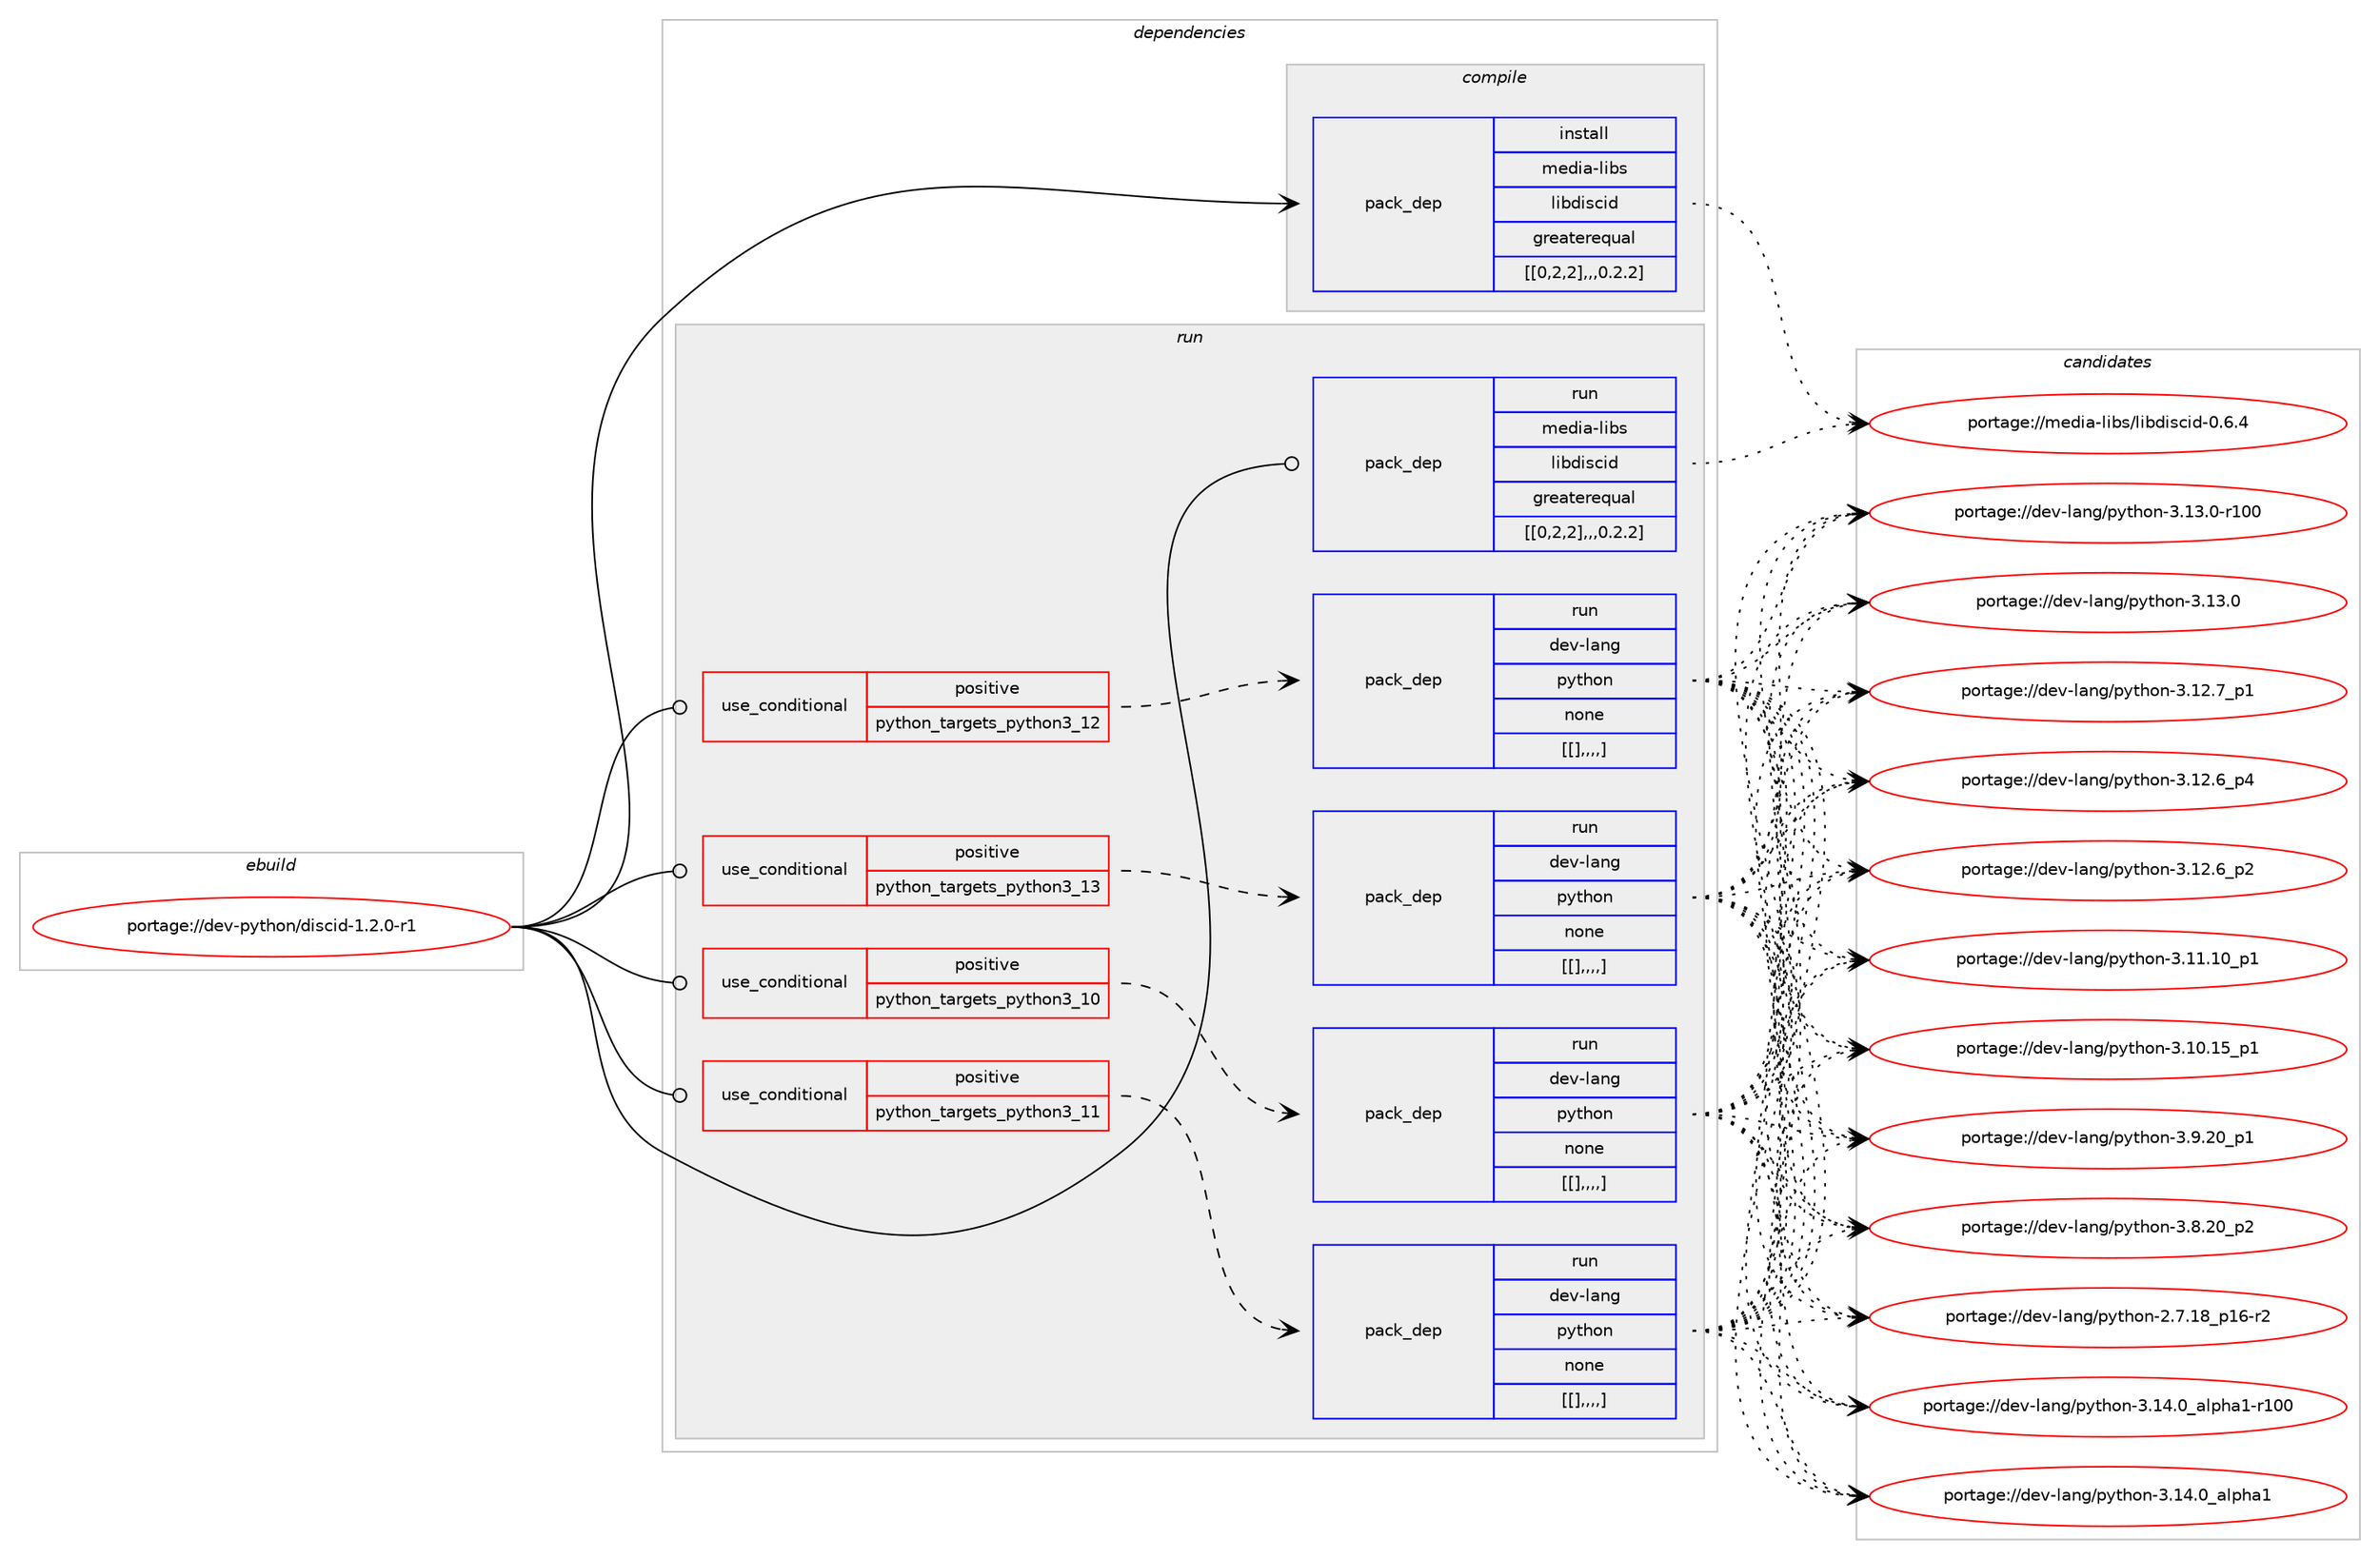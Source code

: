 digraph prolog {

# *************
# Graph options
# *************

newrank=true;
concentrate=true;
compound=true;
graph [rankdir=LR,fontname=Helvetica,fontsize=10,ranksep=1.5];#, ranksep=2.5, nodesep=0.2];
edge  [arrowhead=vee];
node  [fontname=Helvetica,fontsize=10];

# **********
# The ebuild
# **********

subgraph cluster_leftcol {
color=gray;
label=<<i>ebuild</i>>;
id [label="portage://dev-python/discid-1.2.0-r1", color=red, width=4, href="../dev-python/discid-1.2.0-r1.svg"];
}

# ****************
# The dependencies
# ****************

subgraph cluster_midcol {
color=gray;
label=<<i>dependencies</i>>;
subgraph cluster_compile {
fillcolor="#eeeeee";
style=filled;
label=<<i>compile</i>>;
subgraph pack114643 {
dependency150223 [label=<<TABLE BORDER="0" CELLBORDER="1" CELLSPACING="0" CELLPADDING="4" WIDTH="220"><TR><TD ROWSPAN="6" CELLPADDING="30">pack_dep</TD></TR><TR><TD WIDTH="110">install</TD></TR><TR><TD>media-libs</TD></TR><TR><TD>libdiscid</TD></TR><TR><TD>greaterequal</TD></TR><TR><TD>[[0,2,2],,,0.2.2]</TD></TR></TABLE>>, shape=none, color=blue];
}
id:e -> dependency150223:w [weight=20,style="solid",arrowhead="vee"];
}
subgraph cluster_compileandrun {
fillcolor="#eeeeee";
style=filled;
label=<<i>compile and run</i>>;
}
subgraph cluster_run {
fillcolor="#eeeeee";
style=filled;
label=<<i>run</i>>;
subgraph cond34276 {
dependency150342 [label=<<TABLE BORDER="0" CELLBORDER="1" CELLSPACING="0" CELLPADDING="4"><TR><TD ROWSPAN="3" CELLPADDING="10">use_conditional</TD></TR><TR><TD>positive</TD></TR><TR><TD>python_targets_python3_10</TD></TR></TABLE>>, shape=none, color=red];
subgraph pack114720 {
dependency150361 [label=<<TABLE BORDER="0" CELLBORDER="1" CELLSPACING="0" CELLPADDING="4" WIDTH="220"><TR><TD ROWSPAN="6" CELLPADDING="30">pack_dep</TD></TR><TR><TD WIDTH="110">run</TD></TR><TR><TD>dev-lang</TD></TR><TR><TD>python</TD></TR><TR><TD>none</TD></TR><TR><TD>[[],,,,]</TD></TR></TABLE>>, shape=none, color=blue];
}
dependency150342:e -> dependency150361:w [weight=20,style="dashed",arrowhead="vee"];
}
id:e -> dependency150342:w [weight=20,style="solid",arrowhead="odot"];
subgraph cond34335 {
dependency150403 [label=<<TABLE BORDER="0" CELLBORDER="1" CELLSPACING="0" CELLPADDING="4"><TR><TD ROWSPAN="3" CELLPADDING="10">use_conditional</TD></TR><TR><TD>positive</TD></TR><TR><TD>python_targets_python3_11</TD></TR></TABLE>>, shape=none, color=red];
subgraph pack114751 {
dependency150444 [label=<<TABLE BORDER="0" CELLBORDER="1" CELLSPACING="0" CELLPADDING="4" WIDTH="220"><TR><TD ROWSPAN="6" CELLPADDING="30">pack_dep</TD></TR><TR><TD WIDTH="110">run</TD></TR><TR><TD>dev-lang</TD></TR><TR><TD>python</TD></TR><TR><TD>none</TD></TR><TR><TD>[[],,,,]</TD></TR></TABLE>>, shape=none, color=blue];
}
dependency150403:e -> dependency150444:w [weight=20,style="dashed",arrowhead="vee"];
}
id:e -> dependency150403:w [weight=20,style="solid",arrowhead="odot"];
subgraph cond34363 {
dependency150465 [label=<<TABLE BORDER="0" CELLBORDER="1" CELLSPACING="0" CELLPADDING="4"><TR><TD ROWSPAN="3" CELLPADDING="10">use_conditional</TD></TR><TR><TD>positive</TD></TR><TR><TD>python_targets_python3_12</TD></TR></TABLE>>, shape=none, color=red];
subgraph pack114788 {
dependency150508 [label=<<TABLE BORDER="0" CELLBORDER="1" CELLSPACING="0" CELLPADDING="4" WIDTH="220"><TR><TD ROWSPAN="6" CELLPADDING="30">pack_dep</TD></TR><TR><TD WIDTH="110">run</TD></TR><TR><TD>dev-lang</TD></TR><TR><TD>python</TD></TR><TR><TD>none</TD></TR><TR><TD>[[],,,,]</TD></TR></TABLE>>, shape=none, color=blue];
}
dependency150465:e -> dependency150508:w [weight=20,style="dashed",arrowhead="vee"];
}
id:e -> dependency150465:w [weight=20,style="solid",arrowhead="odot"];
subgraph cond34395 {
dependency150527 [label=<<TABLE BORDER="0" CELLBORDER="1" CELLSPACING="0" CELLPADDING="4"><TR><TD ROWSPAN="3" CELLPADDING="10">use_conditional</TD></TR><TR><TD>positive</TD></TR><TR><TD>python_targets_python3_13</TD></TR></TABLE>>, shape=none, color=red];
subgraph pack114824 {
dependency150550 [label=<<TABLE BORDER="0" CELLBORDER="1" CELLSPACING="0" CELLPADDING="4" WIDTH="220"><TR><TD ROWSPAN="6" CELLPADDING="30">pack_dep</TD></TR><TR><TD WIDTH="110">run</TD></TR><TR><TD>dev-lang</TD></TR><TR><TD>python</TD></TR><TR><TD>none</TD></TR><TR><TD>[[],,,,]</TD></TR></TABLE>>, shape=none, color=blue];
}
dependency150527:e -> dependency150550:w [weight=20,style="dashed",arrowhead="vee"];
}
id:e -> dependency150527:w [weight=20,style="solid",arrowhead="odot"];
subgraph pack114865 {
dependency150652 [label=<<TABLE BORDER="0" CELLBORDER="1" CELLSPACING="0" CELLPADDING="4" WIDTH="220"><TR><TD ROWSPAN="6" CELLPADDING="30">pack_dep</TD></TR><TR><TD WIDTH="110">run</TD></TR><TR><TD>media-libs</TD></TR><TR><TD>libdiscid</TD></TR><TR><TD>greaterequal</TD></TR><TR><TD>[[0,2,2],,,0.2.2]</TD></TR></TABLE>>, shape=none, color=blue];
}
id:e -> dependency150652:w [weight=20,style="solid",arrowhead="odot"];
}
}

# **************
# The candidates
# **************

subgraph cluster_choices {
rank=same;
color=gray;
label=<<i>candidates</i>>;

subgraph choice114659 {
color=black;
nodesep=1;
choice109101100105974510810598115471081059810010511599105100454846544652 [label="portage://media-libs/libdiscid-0.6.4", color=red, width=4,href="../media-libs/libdiscid-0.6.4.svg"];
dependency150223:e -> choice109101100105974510810598115471081059810010511599105100454846544652:w [style=dotted,weight="100"];
}
subgraph choice114672 {
color=black;
nodesep=1;
choice100101118451089711010347112121116104111110455146495246489597108112104974945114494848 [label="portage://dev-lang/python-3.14.0_alpha1-r100", color=red, width=4,href="../dev-lang/python-3.14.0_alpha1-r100.svg"];
choice1001011184510897110103471121211161041111104551464952464895971081121049749 [label="portage://dev-lang/python-3.14.0_alpha1", color=red, width=4,href="../dev-lang/python-3.14.0_alpha1.svg"];
choice1001011184510897110103471121211161041111104551464951464845114494848 [label="portage://dev-lang/python-3.13.0-r100", color=red, width=4,href="../dev-lang/python-3.13.0-r100.svg"];
choice10010111845108971101034711212111610411111045514649514648 [label="portage://dev-lang/python-3.13.0", color=red, width=4,href="../dev-lang/python-3.13.0.svg"];
choice100101118451089711010347112121116104111110455146495046559511249 [label="portage://dev-lang/python-3.12.7_p1", color=red, width=4,href="../dev-lang/python-3.12.7_p1.svg"];
choice100101118451089711010347112121116104111110455146495046549511252 [label="portage://dev-lang/python-3.12.6_p4", color=red, width=4,href="../dev-lang/python-3.12.6_p4.svg"];
choice100101118451089711010347112121116104111110455146495046549511250 [label="portage://dev-lang/python-3.12.6_p2", color=red, width=4,href="../dev-lang/python-3.12.6_p2.svg"];
choice10010111845108971101034711212111610411111045514649494649489511249 [label="portage://dev-lang/python-3.11.10_p1", color=red, width=4,href="../dev-lang/python-3.11.10_p1.svg"];
choice10010111845108971101034711212111610411111045514649484649539511249 [label="portage://dev-lang/python-3.10.15_p1", color=red, width=4,href="../dev-lang/python-3.10.15_p1.svg"];
choice100101118451089711010347112121116104111110455146574650489511249 [label="portage://dev-lang/python-3.9.20_p1", color=red, width=4,href="../dev-lang/python-3.9.20_p1.svg"];
choice100101118451089711010347112121116104111110455146564650489511250 [label="portage://dev-lang/python-3.8.20_p2", color=red, width=4,href="../dev-lang/python-3.8.20_p2.svg"];
choice100101118451089711010347112121116104111110455046554649569511249544511450 [label="portage://dev-lang/python-2.7.18_p16-r2", color=red, width=4,href="../dev-lang/python-2.7.18_p16-r2.svg"];
dependency150361:e -> choice100101118451089711010347112121116104111110455146495246489597108112104974945114494848:w [style=dotted,weight="100"];
dependency150361:e -> choice1001011184510897110103471121211161041111104551464952464895971081121049749:w [style=dotted,weight="100"];
dependency150361:e -> choice1001011184510897110103471121211161041111104551464951464845114494848:w [style=dotted,weight="100"];
dependency150361:e -> choice10010111845108971101034711212111610411111045514649514648:w [style=dotted,weight="100"];
dependency150361:e -> choice100101118451089711010347112121116104111110455146495046559511249:w [style=dotted,weight="100"];
dependency150361:e -> choice100101118451089711010347112121116104111110455146495046549511252:w [style=dotted,weight="100"];
dependency150361:e -> choice100101118451089711010347112121116104111110455146495046549511250:w [style=dotted,weight="100"];
dependency150361:e -> choice10010111845108971101034711212111610411111045514649494649489511249:w [style=dotted,weight="100"];
dependency150361:e -> choice10010111845108971101034711212111610411111045514649484649539511249:w [style=dotted,weight="100"];
dependency150361:e -> choice100101118451089711010347112121116104111110455146574650489511249:w [style=dotted,weight="100"];
dependency150361:e -> choice100101118451089711010347112121116104111110455146564650489511250:w [style=dotted,weight="100"];
dependency150361:e -> choice100101118451089711010347112121116104111110455046554649569511249544511450:w [style=dotted,weight="100"];
}
subgraph choice114676 {
color=black;
nodesep=1;
choice100101118451089711010347112121116104111110455146495246489597108112104974945114494848 [label="portage://dev-lang/python-3.14.0_alpha1-r100", color=red, width=4,href="../dev-lang/python-3.14.0_alpha1-r100.svg"];
choice1001011184510897110103471121211161041111104551464952464895971081121049749 [label="portage://dev-lang/python-3.14.0_alpha1", color=red, width=4,href="../dev-lang/python-3.14.0_alpha1.svg"];
choice1001011184510897110103471121211161041111104551464951464845114494848 [label="portage://dev-lang/python-3.13.0-r100", color=red, width=4,href="../dev-lang/python-3.13.0-r100.svg"];
choice10010111845108971101034711212111610411111045514649514648 [label="portage://dev-lang/python-3.13.0", color=red, width=4,href="../dev-lang/python-3.13.0.svg"];
choice100101118451089711010347112121116104111110455146495046559511249 [label="portage://dev-lang/python-3.12.7_p1", color=red, width=4,href="../dev-lang/python-3.12.7_p1.svg"];
choice100101118451089711010347112121116104111110455146495046549511252 [label="portage://dev-lang/python-3.12.6_p4", color=red, width=4,href="../dev-lang/python-3.12.6_p4.svg"];
choice100101118451089711010347112121116104111110455146495046549511250 [label="portage://dev-lang/python-3.12.6_p2", color=red, width=4,href="../dev-lang/python-3.12.6_p2.svg"];
choice10010111845108971101034711212111610411111045514649494649489511249 [label="portage://dev-lang/python-3.11.10_p1", color=red, width=4,href="../dev-lang/python-3.11.10_p1.svg"];
choice10010111845108971101034711212111610411111045514649484649539511249 [label="portage://dev-lang/python-3.10.15_p1", color=red, width=4,href="../dev-lang/python-3.10.15_p1.svg"];
choice100101118451089711010347112121116104111110455146574650489511249 [label="portage://dev-lang/python-3.9.20_p1", color=red, width=4,href="../dev-lang/python-3.9.20_p1.svg"];
choice100101118451089711010347112121116104111110455146564650489511250 [label="portage://dev-lang/python-3.8.20_p2", color=red, width=4,href="../dev-lang/python-3.8.20_p2.svg"];
choice100101118451089711010347112121116104111110455046554649569511249544511450 [label="portage://dev-lang/python-2.7.18_p16-r2", color=red, width=4,href="../dev-lang/python-2.7.18_p16-r2.svg"];
dependency150444:e -> choice100101118451089711010347112121116104111110455146495246489597108112104974945114494848:w [style=dotted,weight="100"];
dependency150444:e -> choice1001011184510897110103471121211161041111104551464952464895971081121049749:w [style=dotted,weight="100"];
dependency150444:e -> choice1001011184510897110103471121211161041111104551464951464845114494848:w [style=dotted,weight="100"];
dependency150444:e -> choice10010111845108971101034711212111610411111045514649514648:w [style=dotted,weight="100"];
dependency150444:e -> choice100101118451089711010347112121116104111110455146495046559511249:w [style=dotted,weight="100"];
dependency150444:e -> choice100101118451089711010347112121116104111110455146495046549511252:w [style=dotted,weight="100"];
dependency150444:e -> choice100101118451089711010347112121116104111110455146495046549511250:w [style=dotted,weight="100"];
dependency150444:e -> choice10010111845108971101034711212111610411111045514649494649489511249:w [style=dotted,weight="100"];
dependency150444:e -> choice10010111845108971101034711212111610411111045514649484649539511249:w [style=dotted,weight="100"];
dependency150444:e -> choice100101118451089711010347112121116104111110455146574650489511249:w [style=dotted,weight="100"];
dependency150444:e -> choice100101118451089711010347112121116104111110455146564650489511250:w [style=dotted,weight="100"];
dependency150444:e -> choice100101118451089711010347112121116104111110455046554649569511249544511450:w [style=dotted,weight="100"];
}
subgraph choice114684 {
color=black;
nodesep=1;
choice100101118451089711010347112121116104111110455146495246489597108112104974945114494848 [label="portage://dev-lang/python-3.14.0_alpha1-r100", color=red, width=4,href="../dev-lang/python-3.14.0_alpha1-r100.svg"];
choice1001011184510897110103471121211161041111104551464952464895971081121049749 [label="portage://dev-lang/python-3.14.0_alpha1", color=red, width=4,href="../dev-lang/python-3.14.0_alpha1.svg"];
choice1001011184510897110103471121211161041111104551464951464845114494848 [label="portage://dev-lang/python-3.13.0-r100", color=red, width=4,href="../dev-lang/python-3.13.0-r100.svg"];
choice10010111845108971101034711212111610411111045514649514648 [label="portage://dev-lang/python-3.13.0", color=red, width=4,href="../dev-lang/python-3.13.0.svg"];
choice100101118451089711010347112121116104111110455146495046559511249 [label="portage://dev-lang/python-3.12.7_p1", color=red, width=4,href="../dev-lang/python-3.12.7_p1.svg"];
choice100101118451089711010347112121116104111110455146495046549511252 [label="portage://dev-lang/python-3.12.6_p4", color=red, width=4,href="../dev-lang/python-3.12.6_p4.svg"];
choice100101118451089711010347112121116104111110455146495046549511250 [label="portage://dev-lang/python-3.12.6_p2", color=red, width=4,href="../dev-lang/python-3.12.6_p2.svg"];
choice10010111845108971101034711212111610411111045514649494649489511249 [label="portage://dev-lang/python-3.11.10_p1", color=red, width=4,href="../dev-lang/python-3.11.10_p1.svg"];
choice10010111845108971101034711212111610411111045514649484649539511249 [label="portage://dev-lang/python-3.10.15_p1", color=red, width=4,href="../dev-lang/python-3.10.15_p1.svg"];
choice100101118451089711010347112121116104111110455146574650489511249 [label="portage://dev-lang/python-3.9.20_p1", color=red, width=4,href="../dev-lang/python-3.9.20_p1.svg"];
choice100101118451089711010347112121116104111110455146564650489511250 [label="portage://dev-lang/python-3.8.20_p2", color=red, width=4,href="../dev-lang/python-3.8.20_p2.svg"];
choice100101118451089711010347112121116104111110455046554649569511249544511450 [label="portage://dev-lang/python-2.7.18_p16-r2", color=red, width=4,href="../dev-lang/python-2.7.18_p16-r2.svg"];
dependency150508:e -> choice100101118451089711010347112121116104111110455146495246489597108112104974945114494848:w [style=dotted,weight="100"];
dependency150508:e -> choice1001011184510897110103471121211161041111104551464952464895971081121049749:w [style=dotted,weight="100"];
dependency150508:e -> choice1001011184510897110103471121211161041111104551464951464845114494848:w [style=dotted,weight="100"];
dependency150508:e -> choice10010111845108971101034711212111610411111045514649514648:w [style=dotted,weight="100"];
dependency150508:e -> choice100101118451089711010347112121116104111110455146495046559511249:w [style=dotted,weight="100"];
dependency150508:e -> choice100101118451089711010347112121116104111110455146495046549511252:w [style=dotted,weight="100"];
dependency150508:e -> choice100101118451089711010347112121116104111110455146495046549511250:w [style=dotted,weight="100"];
dependency150508:e -> choice10010111845108971101034711212111610411111045514649494649489511249:w [style=dotted,weight="100"];
dependency150508:e -> choice10010111845108971101034711212111610411111045514649484649539511249:w [style=dotted,weight="100"];
dependency150508:e -> choice100101118451089711010347112121116104111110455146574650489511249:w [style=dotted,weight="100"];
dependency150508:e -> choice100101118451089711010347112121116104111110455146564650489511250:w [style=dotted,weight="100"];
dependency150508:e -> choice100101118451089711010347112121116104111110455046554649569511249544511450:w [style=dotted,weight="100"];
}
subgraph choice114730 {
color=black;
nodesep=1;
choice100101118451089711010347112121116104111110455146495246489597108112104974945114494848 [label="portage://dev-lang/python-3.14.0_alpha1-r100", color=red, width=4,href="../dev-lang/python-3.14.0_alpha1-r100.svg"];
choice1001011184510897110103471121211161041111104551464952464895971081121049749 [label="portage://dev-lang/python-3.14.0_alpha1", color=red, width=4,href="../dev-lang/python-3.14.0_alpha1.svg"];
choice1001011184510897110103471121211161041111104551464951464845114494848 [label="portage://dev-lang/python-3.13.0-r100", color=red, width=4,href="../dev-lang/python-3.13.0-r100.svg"];
choice10010111845108971101034711212111610411111045514649514648 [label="portage://dev-lang/python-3.13.0", color=red, width=4,href="../dev-lang/python-3.13.0.svg"];
choice100101118451089711010347112121116104111110455146495046559511249 [label="portage://dev-lang/python-3.12.7_p1", color=red, width=4,href="../dev-lang/python-3.12.7_p1.svg"];
choice100101118451089711010347112121116104111110455146495046549511252 [label="portage://dev-lang/python-3.12.6_p4", color=red, width=4,href="../dev-lang/python-3.12.6_p4.svg"];
choice100101118451089711010347112121116104111110455146495046549511250 [label="portage://dev-lang/python-3.12.6_p2", color=red, width=4,href="../dev-lang/python-3.12.6_p2.svg"];
choice10010111845108971101034711212111610411111045514649494649489511249 [label="portage://dev-lang/python-3.11.10_p1", color=red, width=4,href="../dev-lang/python-3.11.10_p1.svg"];
choice10010111845108971101034711212111610411111045514649484649539511249 [label="portage://dev-lang/python-3.10.15_p1", color=red, width=4,href="../dev-lang/python-3.10.15_p1.svg"];
choice100101118451089711010347112121116104111110455146574650489511249 [label="portage://dev-lang/python-3.9.20_p1", color=red, width=4,href="../dev-lang/python-3.9.20_p1.svg"];
choice100101118451089711010347112121116104111110455146564650489511250 [label="portage://dev-lang/python-3.8.20_p2", color=red, width=4,href="../dev-lang/python-3.8.20_p2.svg"];
choice100101118451089711010347112121116104111110455046554649569511249544511450 [label="portage://dev-lang/python-2.7.18_p16-r2", color=red, width=4,href="../dev-lang/python-2.7.18_p16-r2.svg"];
dependency150550:e -> choice100101118451089711010347112121116104111110455146495246489597108112104974945114494848:w [style=dotted,weight="100"];
dependency150550:e -> choice1001011184510897110103471121211161041111104551464952464895971081121049749:w [style=dotted,weight="100"];
dependency150550:e -> choice1001011184510897110103471121211161041111104551464951464845114494848:w [style=dotted,weight="100"];
dependency150550:e -> choice10010111845108971101034711212111610411111045514649514648:w [style=dotted,weight="100"];
dependency150550:e -> choice100101118451089711010347112121116104111110455146495046559511249:w [style=dotted,weight="100"];
dependency150550:e -> choice100101118451089711010347112121116104111110455146495046549511252:w [style=dotted,weight="100"];
dependency150550:e -> choice100101118451089711010347112121116104111110455146495046549511250:w [style=dotted,weight="100"];
dependency150550:e -> choice10010111845108971101034711212111610411111045514649494649489511249:w [style=dotted,weight="100"];
dependency150550:e -> choice10010111845108971101034711212111610411111045514649484649539511249:w [style=dotted,weight="100"];
dependency150550:e -> choice100101118451089711010347112121116104111110455146574650489511249:w [style=dotted,weight="100"];
dependency150550:e -> choice100101118451089711010347112121116104111110455146564650489511250:w [style=dotted,weight="100"];
dependency150550:e -> choice100101118451089711010347112121116104111110455046554649569511249544511450:w [style=dotted,weight="100"];
}
subgraph choice114748 {
color=black;
nodesep=1;
choice109101100105974510810598115471081059810010511599105100454846544652 [label="portage://media-libs/libdiscid-0.6.4", color=red, width=4,href="../media-libs/libdiscid-0.6.4.svg"];
dependency150652:e -> choice109101100105974510810598115471081059810010511599105100454846544652:w [style=dotted,weight="100"];
}
}

}
